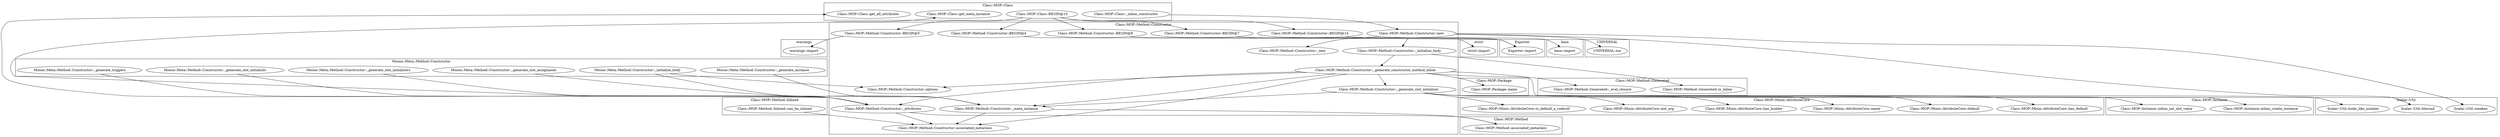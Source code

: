 digraph {
graph [overlap=false]
subgraph cluster_warnings {
	label="warnings";
	"warnings::import";
}
subgraph cluster_Class_MOP_Method_Inlined {
	label="Class::MOP::Method::Inlined";
	"Class::MOP::Method::Inlined::can_be_inlined";
}
subgraph cluster_Moose_Meta_Method_Constructor {
	label="Moose::Meta::Method::Constructor";
	"Moose::Meta::Method::Constructor::_generate_slot_initializer";
	"Moose::Meta::Method::Constructor::_initialize_body";
	"Moose::Meta::Method::Constructor::_generate_instance";
	"Moose::Meta::Method::Constructor::_generate_slot_assignment";
	"Moose::Meta::Method::Constructor::_generate_slot_initializers";
	"Moose::Meta::Method::Constructor::_generate_triggers";
}
subgraph cluster_Scalar_Util {
	label="Scalar::Util";
	"Scalar::Util::looks_like_number";
	"Scalar::Util::blessed";
	"Scalar::Util::weaken";
}
subgraph cluster_UNIVERSAL {
	label="UNIVERSAL";
	"UNIVERSAL::isa";
}
subgraph cluster_base {
	label="base";
	"base::import";
}
subgraph cluster_Class_MOP_Method_Generated {
	label="Class::MOP::Method::Generated";
	"Class::MOP::Method::Generated::_eval_closure";
	"Class::MOP::Method::Generated::is_inline";
}
subgraph cluster_strict {
	label="strict";
	"strict::import";
}
subgraph cluster_Class_MOP_Instance {
	label="Class::MOP::Instance";
	"Class::MOP::Instance::inline_create_instance";
	"Class::MOP::Instance::inline_set_slot_value";
}
subgraph cluster_Class_MOP_Class {
	label="Class::MOP::Class";
	"Class::MOP::Class::BEGIN@10";
	"Class::MOP::Class::get_all_attributes";
	"Class::MOP::Class::get_meta_instance";
	"Class::MOP::Class::_inline_constructor";
}
subgraph cluster_Class_MOP_Method_Constructor {
	label="Class::MOP::Method::Constructor";
	"Class::MOP::Method::Constructor::BEGIN@5";
	"Class::MOP::Method::Constructor::options";
	"Class::MOP::Method::Constructor::_new";
	"Class::MOP::Method::Constructor::BEGIN@4";
	"Class::MOP::Method::Constructor::BEGIN@7";
	"Class::MOP::Method::Constructor::BEGIN@14";
	"Class::MOP::Method::Constructor::_generate_constructor_method_inline";
	"Class::MOP::Method::Constructor::_initialize_body";
	"Class::MOP::Method::Constructor::_attributes";
	"Class::MOP::Method::Constructor::BEGIN@8";
	"Class::MOP::Method::Constructor::associated_metaclass";
	"Class::MOP::Method::Constructor::new";
	"Class::MOP::Method::Constructor::_meta_instance";
	"Class::MOP::Method::Constructor::_generate_slot_initializer";
}
subgraph cluster_Exporter {
	label="Exporter";
	"Exporter::import";
}
subgraph cluster_Class_MOP_Package {
	label="Class::MOP::Package";
	"Class::MOP::Package::name";
}
subgraph cluster_Class_MOP_Mixin_AttributeCore {
	label="Class::MOP::Mixin::AttributeCore";
	"Class::MOP::Mixin::AttributeCore::has_default";
	"Class::MOP::Mixin::AttributeCore::default";
	"Class::MOP::Mixin::AttributeCore::name";
	"Class::MOP::Mixin::AttributeCore::has_builder";
	"Class::MOP::Mixin::AttributeCore::init_arg";
	"Class::MOP::Mixin::AttributeCore::is_default_a_coderef";
}
subgraph cluster_Class_MOP_Method {
	label="Class::MOP::Method";
	"Class::MOP::Method::associated_metaclass";
}
"Class::MOP::Method::Constructor::_generate_slot_initializer" -> "Class::MOP::Mixin::AttributeCore::has_default";
"Class::MOP::Method::Constructor::_attributes" -> "Class::MOP::Method::associated_metaclass";
"Class::MOP::Method::Constructor::_meta_instance" -> "Class::MOP::Method::associated_metaclass";
"Class::MOP::Method::Constructor::BEGIN@8" -> "Exporter::import";
"Class::MOP::Method::Constructor::BEGIN@7" -> "Exporter::import";
"Class::MOP::Method::Constructor::_generate_slot_initializer" -> "Class::MOP::Mixin::AttributeCore::init_arg";
"Class::MOP::Method::Constructor::new" -> "Class::MOP::Method::Constructor::_initialize_body";
"Class::MOP::Method::Constructor::_attributes" -> "Class::MOP::Class::get_all_attributes";
"Class::MOP::Method::Constructor::new" -> "Scalar::Util::blessed";
"Class::MOP::Method::Constructor::_initialize_body" -> "Class::MOP::Method::Generated::is_inline";
"Class::MOP::Method::Constructor::_generate_slot_initializer" -> "Class::MOP::Mixin::AttributeCore::is_default_a_coderef";
"Class::MOP::Method::Constructor::_initialize_body" -> "Class::MOP::Method::Constructor::_generate_constructor_method_inline";
"Class::MOP::Method::Constructor::_generate_constructor_method_inline" -> "Class::MOP::Method::Constructor::options";
"Moose::Meta::Method::Constructor::_initialize_body" -> "Class::MOP::Method::Constructor::options";
"Class::MOP::Class::BEGIN@10" -> "Class::MOP::Method::Constructor::BEGIN@4";
"Class::MOP::Method::Constructor::_generate_slot_initializer" -> "Class::MOP::Mixin::AttributeCore::default";
"Class::MOP::Method::Constructor::_generate_constructor_method_inline" -> "Class::MOP::Method::Constructor::_attributes";
"Moose::Meta::Method::Constructor::_initialize_body" -> "Class::MOP::Method::Constructor::_attributes";
"Moose::Meta::Method::Constructor::_generate_slot_initializer" -> "Class::MOP::Method::Constructor::_attributes";
"Moose::Meta::Method::Constructor::_generate_slot_initializers" -> "Class::MOP::Method::Constructor::_attributes";
"Moose::Meta::Method::Constructor::_generate_triggers" -> "Class::MOP::Method::Constructor::_attributes";
"Class::MOP::Class::_inline_constructor" -> "Class::MOP::Method::Constructor::new";
"Class::MOP::Method::Constructor::_generate_slot_initializer" -> "Class::MOP::Mixin::AttributeCore::has_builder";
"Class::MOP::Class::BEGIN@10" -> "Class::MOP::Method::Constructor::BEGIN@8";
"Class::MOP::Method::Constructor::_generate_constructor_method_inline" -> "Class::MOP::Method::Constructor::associated_metaclass";
"Class::MOP::Method::Constructor::_attributes" -> "Class::MOP::Method::Constructor::associated_metaclass";
"Class::MOP::Method::Constructor::_meta_instance" -> "Class::MOP::Method::Constructor::associated_metaclass";
"Class::MOP::Method::Inlined::can_be_inlined" -> "Class::MOP::Method::Constructor::associated_metaclass";
"Class::MOP::Method::Constructor::new" -> "Scalar::Util::weaken";
"Class::MOP::Method::Constructor::_generate_constructor_method_inline" -> "Class::MOP::Method::Constructor::_generate_slot_initializer";
"Class::MOP::Method::Constructor::_generate_constructor_method_inline" -> "Class::MOP::Instance::inline_create_instance";
"Class::MOP::Method::Constructor::_generate_slot_initializer" -> "Scalar::Util::looks_like_number";
"Class::MOP::Method::Constructor::BEGIN@14" -> "base::import";
"Class::MOP::Method::Constructor::new" -> "UNIVERSAL::isa";
"Class::MOP::Method::Constructor::_generate_constructor_method_inline" -> "Class::MOP::Method::Constructor::_meta_instance";
"Moose::Meta::Method::Constructor::_generate_instance" -> "Class::MOP::Method::Constructor::_meta_instance";
"Moose::Meta::Method::Constructor::_generate_slot_assignment" -> "Class::MOP::Method::Constructor::_meta_instance";
"Class::MOP::Method::Constructor::_generate_slot_initializer" -> "Class::MOP::Method::Constructor::_meta_instance";
"Class::MOP::Method::Constructor::BEGIN@5" -> "warnings::import";
"Class::MOP::Method::Constructor::_generate_constructor_method_inline" -> "Class::MOP::Method::Generated::_eval_closure";
"Class::MOP::Method::Constructor::_generate_slot_initializer" -> "Class::MOP::Mixin::AttributeCore::name";
"Class::MOP::Method::Constructor::_generate_slot_initializer" -> "Class::MOP::Instance::inline_set_slot_value";
"Class::MOP::Method::Constructor::_generate_constructor_method_inline" -> "Class::MOP::Package::name";
"Class::MOP::Class::BEGIN@10" -> "Class::MOP::Method::Constructor::BEGIN@5";
"Class::MOP::Class::BEGIN@10" -> "Class::MOP::Method::Constructor::BEGIN@7";
"Class::MOP::Class::BEGIN@10" -> "Class::MOP::Method::Constructor::BEGIN@14";
"Class::MOP::Method::Constructor::_meta_instance" -> "Class::MOP::Class::get_meta_instance";
"Class::MOP::Method::Constructor::new" -> "Class::MOP::Method::Constructor::_new";
"Class::MOP::Method::Constructor::BEGIN@4" -> "strict::import";
}
